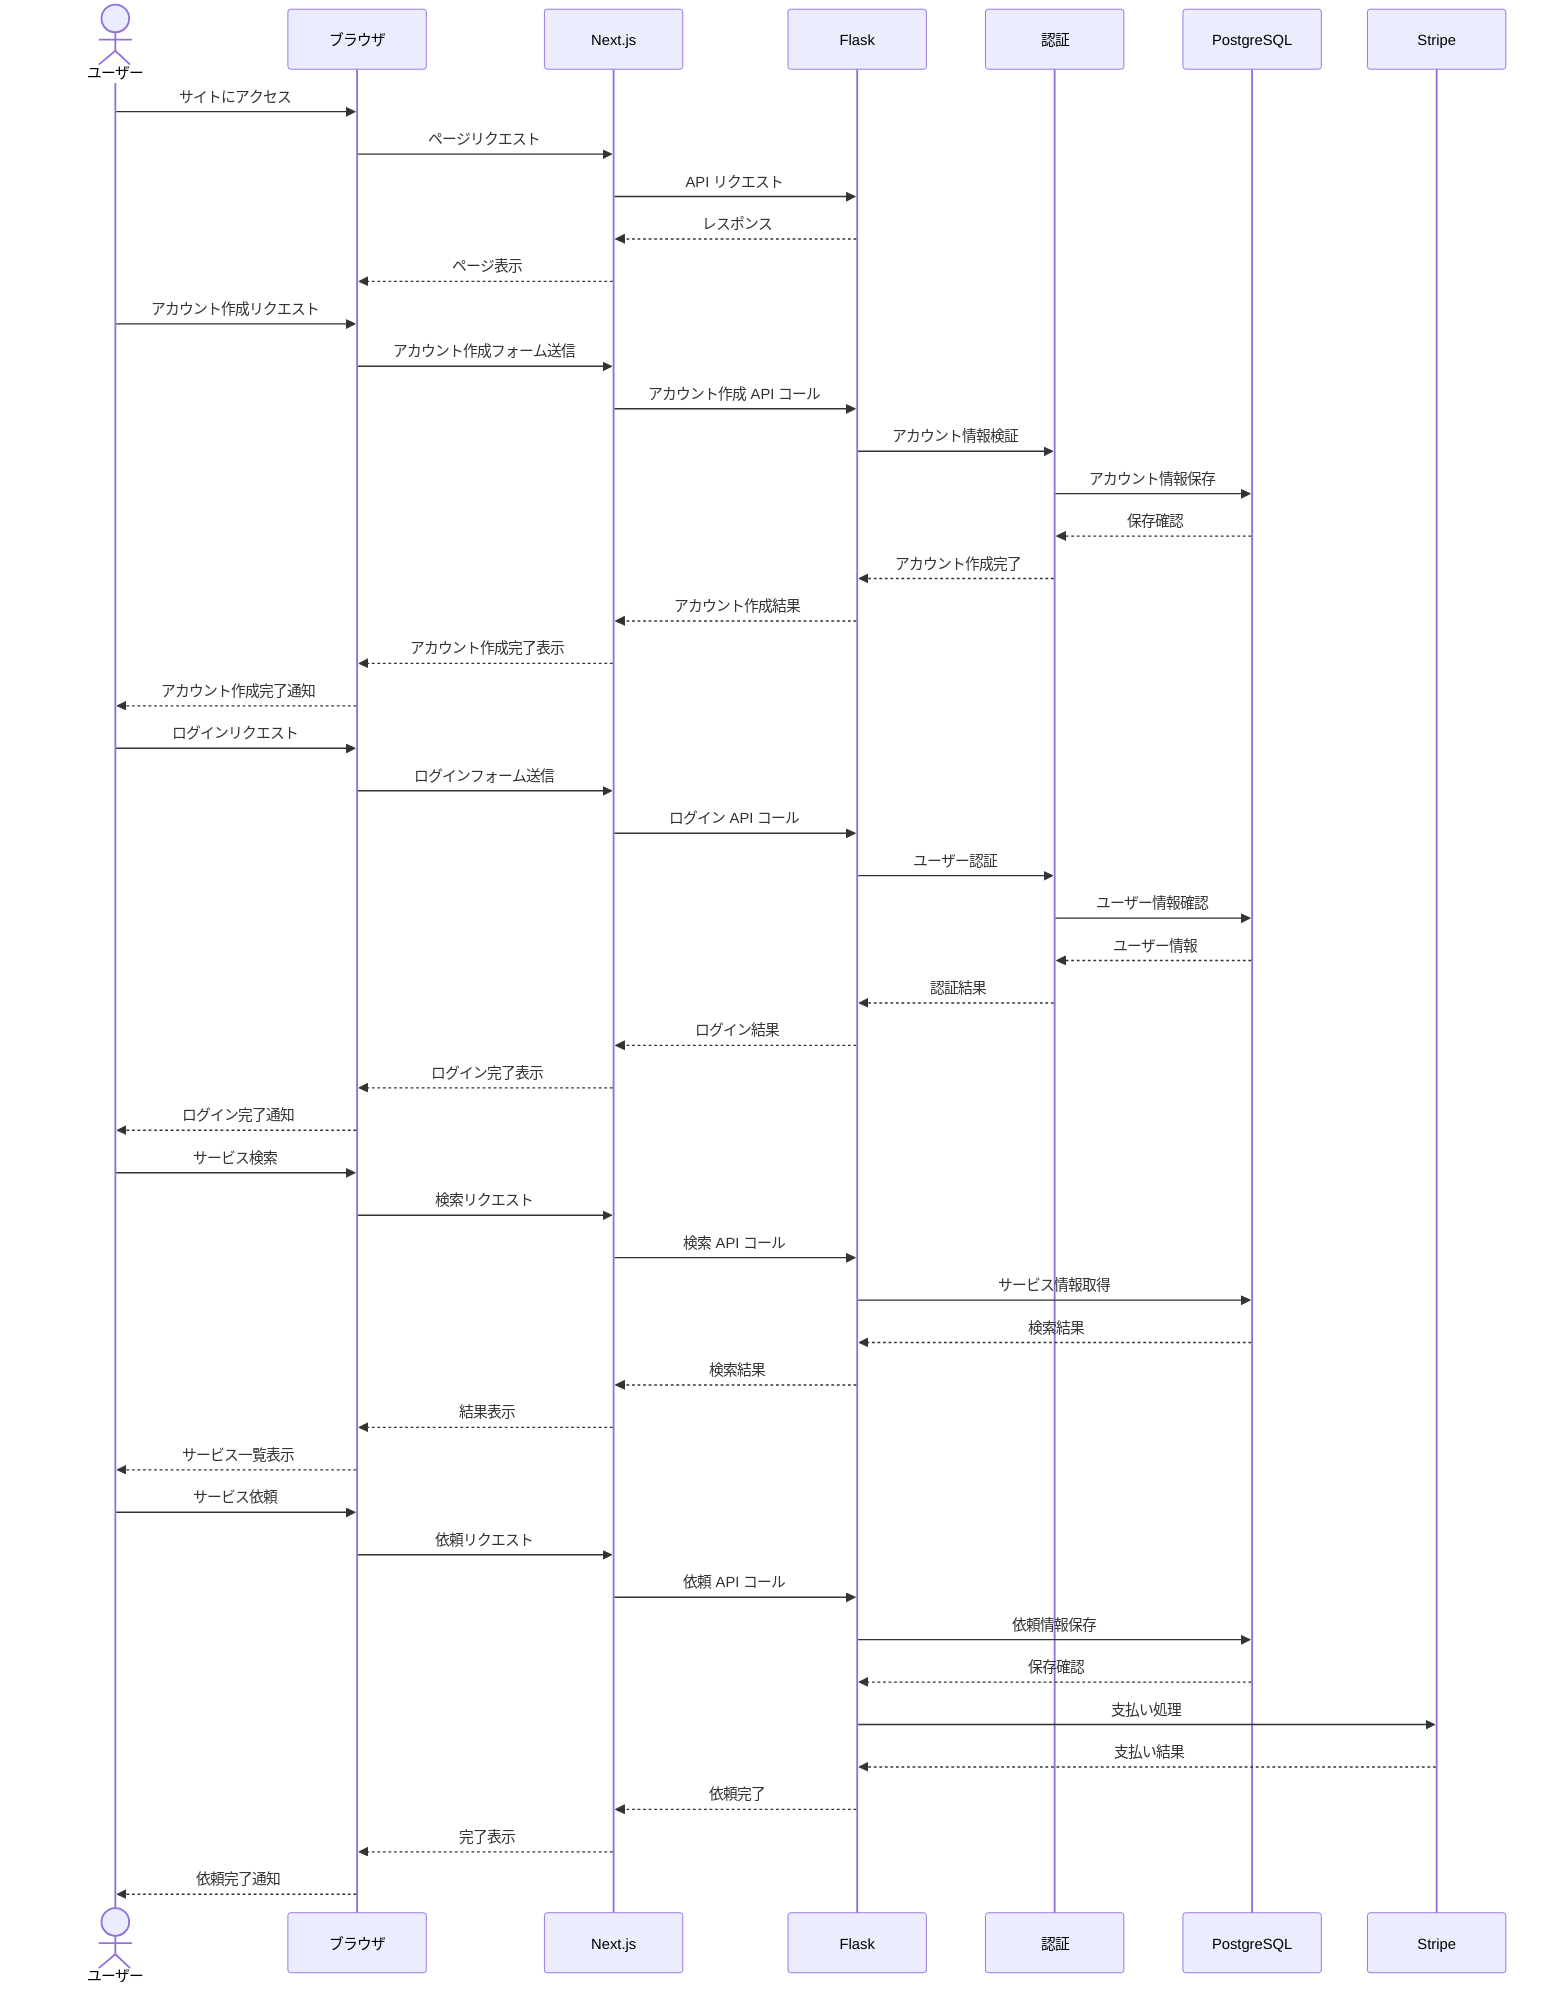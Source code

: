 sequenceDiagram
    actor ユーザー
    participant ブラウザ
    participant Next.js
    participant Flask
    participant 認証
    participant PostgreSQL
    participant Stripe

    ユーザー->>ブラウザ: サイトにアクセス
    ブラウザ->>Next.js: ページリクエスト
    Next.js->>Flask: API リクエスト
    Flask-->>Next.js: レスポンス
    Next.js-->>ブラウザ: ページ表示

    ユーザー->>ブラウザ: アカウント作成リクエスト
    ブラウザ->>Next.js: アカウント作成フォーム送信
    Next.js->>Flask: アカウント作成 API コール
    Flask->>認証: アカウント情報検証
    認証->>PostgreSQL: アカウント情報保存
    PostgreSQL-->>認証: 保存確認
    認証-->>Flask: アカウント作成完了
    Flask-->>Next.js: アカウント作成結果
    Next.js-->>ブラウザ: アカウント作成完了表示
    ブラウザ-->>ユーザー: アカウント作成完了通知

    ユーザー->>ブラウザ: ログインリクエスト
    ブラウザ->>Next.js: ログインフォーム送信
    Next.js->>Flask: ログイン API コール
    Flask->>認証: ユーザー認証
    認証->>PostgreSQL: ユーザー情報確認
    PostgreSQL-->>認証: ユーザー情報
    認証-->>Flask: 認証結果
    Flask-->>Next.js: ログイン結果
    Next.js-->>ブラウザ: ログイン完了表示
    ブラウザ-->>ユーザー: ログイン完了通知

    ユーザー->>ブラウザ: サービス検索
    ブラウザ->>Next.js: 検索リクエスト
    Next.js->>Flask: 検索 API コール
    Flask->>PostgreSQL: サービス情報取得
    PostgreSQL-->>Flask: 検索結果
    Flask-->>Next.js: 検索結果
    Next.js-->>ブラウザ: 結果表示
    ブラウザ-->>ユーザー: サービス一覧表示

    ユーザー->>ブラウザ: サービス依頼
    ブラウザ->>Next.js: 依頼リクエスト
    Next.js->>Flask: 依頼 API コール
    Flask->>PostgreSQL: 依頼情報保存
    PostgreSQL-->>Flask: 保存確認
    Flask->>Stripe: 支払い処理
    Stripe-->>Flask: 支払い結果
    Flask-->>Next.js: 依頼完了
    Next.js-->>ブラウザ: 完了表示
    ブラウザ-->>ユーザー: 依頼完了通知